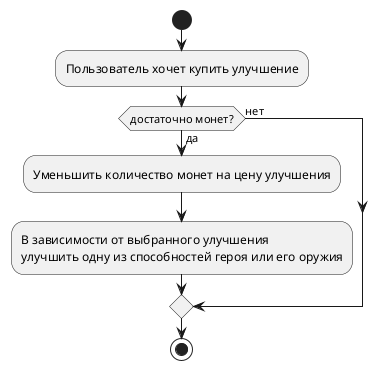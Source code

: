 @startuml
start
:Пользователь хочет купить улучшение;
if (достаточно монет?) then (да)
  :Уменьшить количество монет на цену улучшения;
  :В зависимости от выбранного улучшения
  улучшить одну из способностей героя или его оружия;
else (нет)
endif
stop
@enduml